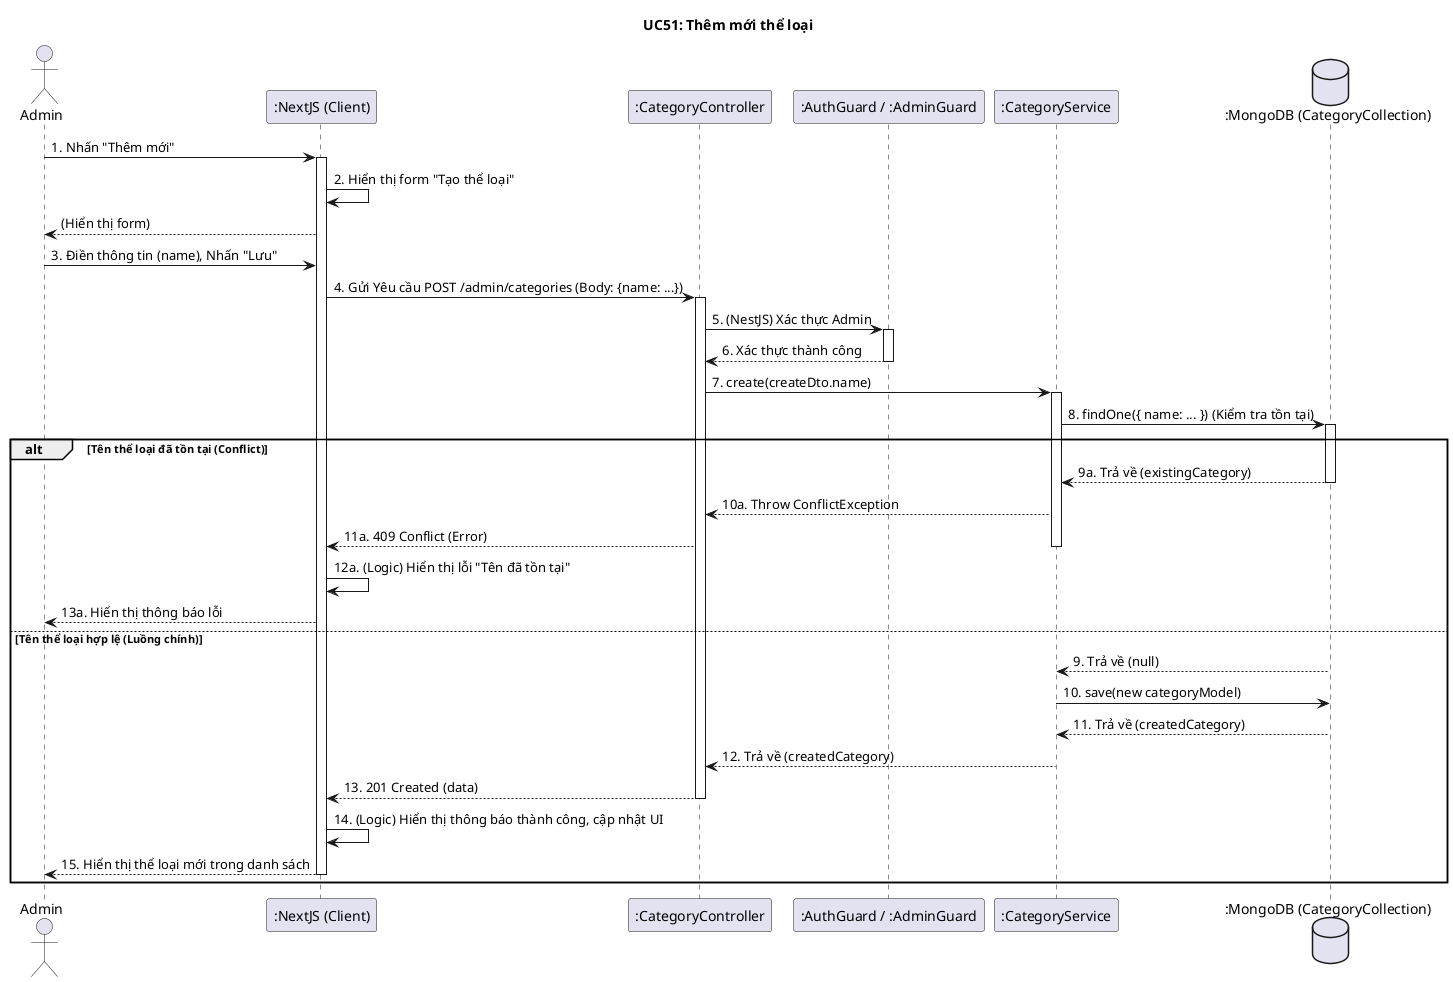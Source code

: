 @startuml
title UC51: Thêm mới thể loại

actor Admin
participant ":NextJS (Client)" as Client
participant ":CategoryController" as Controller
participant ":AuthGuard / :AdminGuard" as Guards
participant ":CategoryService" as Service
database ":MongoDB (CategoryCollection)" as DB

Admin -> Client: 1. Nhấn "Thêm mới"
activate Client
Client -> Client: 2. Hiển thị form "Tạo thể loại"
Client --> Admin: (Hiển thị form)

Admin -> Client: 3. Điền thông tin (name), Nhấn "Lưu"
Client -> Controller: 4. Gửi Yêu cầu POST /admin/categories (Body: {name: ...})
activate Controller

Controller -> Guards: 5. (NestJS) Xác thực Admin
activate Guards
Guards --> Controller: 6. Xác thực thành công
deactivate Guards

Controller -> Service: 7. create(createDto.name)
activate Service

Service -> DB: 8. findOne({ name: ... }) (Kiểm tra tồn tại)
activate DB

alt Tên thể loại đã tồn tại (Conflict)
    DB --> Service: 9a. Trả về (existingCategory)
    deactivate DB
    Service --> Controller: 10a. Throw ConflictException
    Controller --> Client: 11a. 409 Conflict (Error)
    deactivate Service
    Client -> Client: 12a. (Logic) Hiển thị lỗi "Tên đã tồn tại"
    Client --> Admin: 13a. Hiển thị thông báo lỗi
else Tên thể loại hợp lệ (Luồng chính)
    DB --> Service: 9. Trả về (null)
    
    Service -> DB: 10. save(new categoryModel)
    DB --> Service: 11. Trả về (createdCategory)
    deactivate DB
    
    Service --> Controller: 12. Trả về (createdCategory)
    deactivate Service
    
    Controller --> Client: 13. 201 Created (data)
    deactivate Controller
    
    Client -> Client: 14. (Logic) Hiển thị thông báo thành công, cập nhật UI
    Client --> Admin: 15. Hiển thị thể loại mới trong danh sách
    deactivate Client
end

@enduml